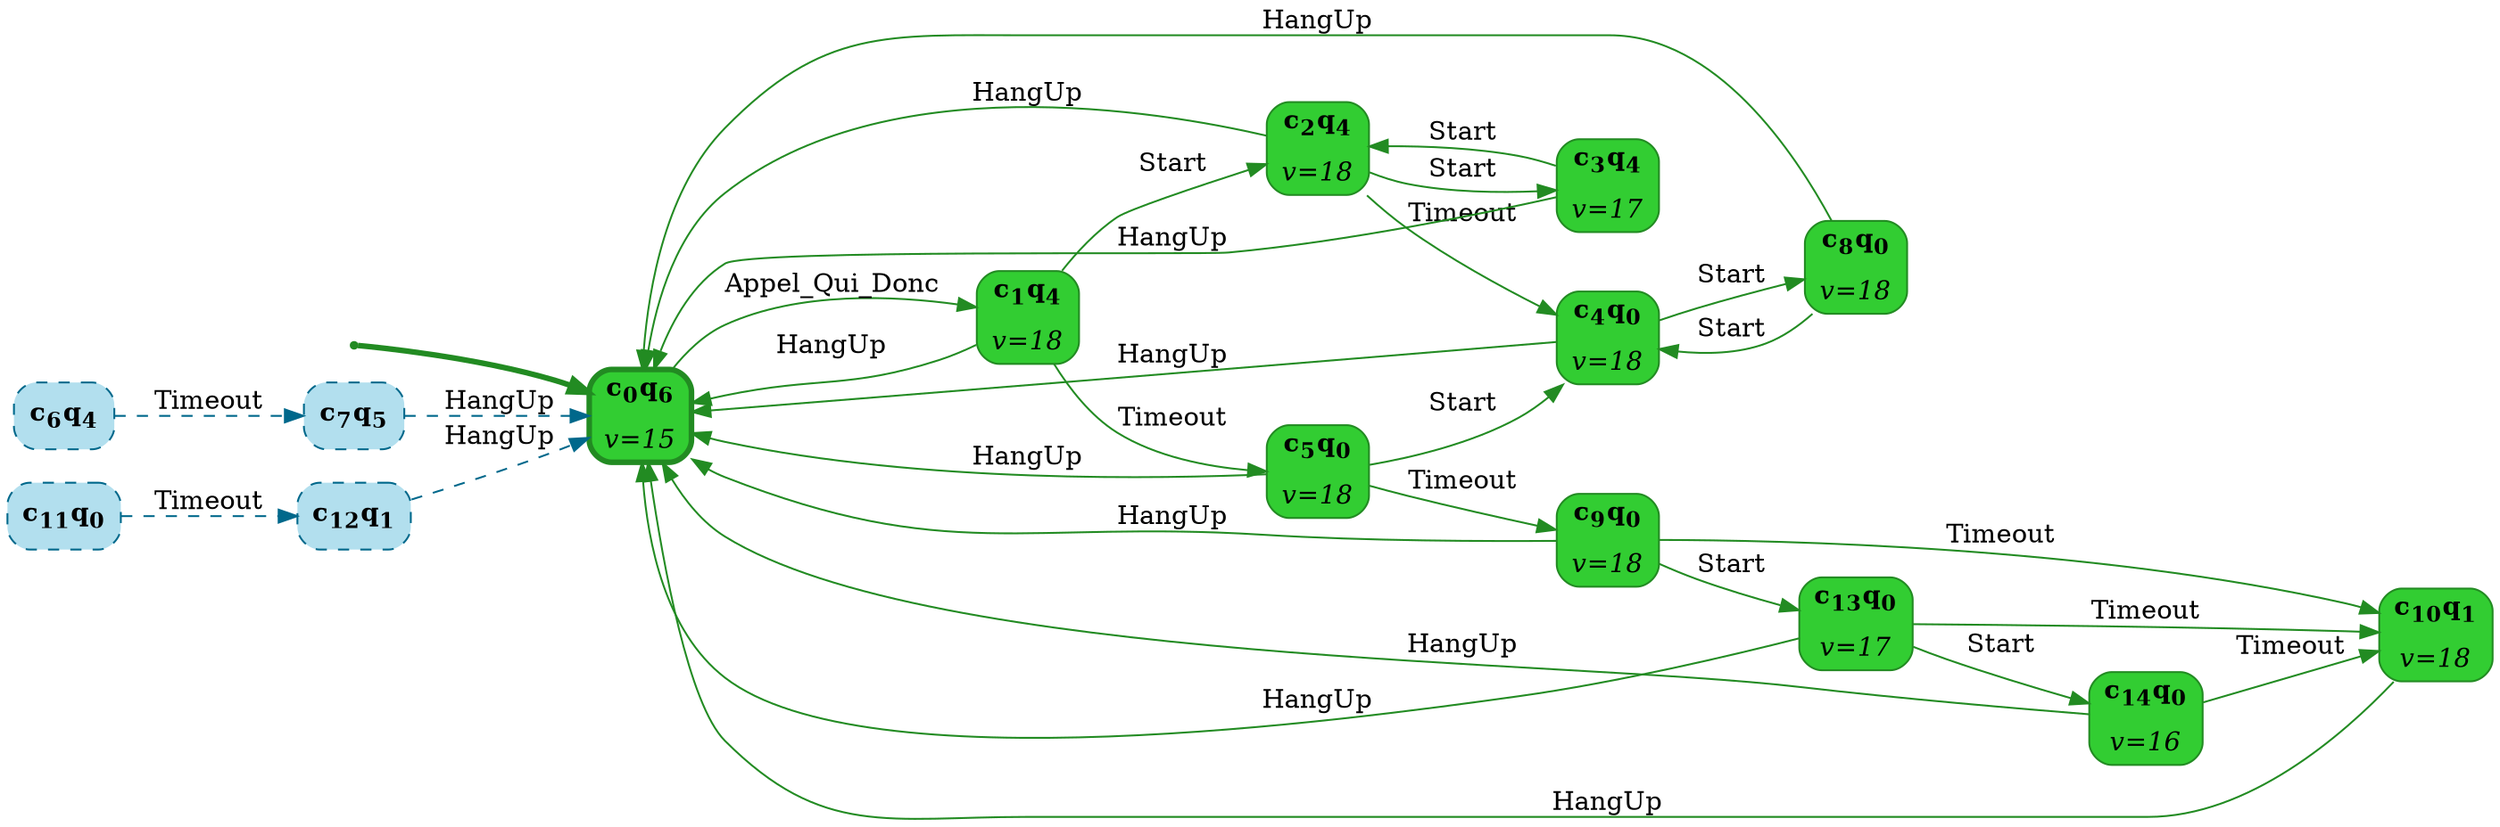 digraph g {

	rankdir="LR"

	__invisible__[shape="point", color="forestgreen"]
	c0q6[label=<<b>c<sub>0</sub>q<sub>6</sub></b><br/><br/><i>v=15</i>>, shape="box", style="rounded, filled", fillcolor="limegreen", color="forestgreen", penwidth=3] // Initial
	c1q4[label=<<b>c<sub>1</sub>q<sub>4</sub></b><br/><br/><i>v=18</i>>, shape="box", style="rounded, filled", fillcolor="limegreen", color="forestgreen"]
	c2q4[label=<<b>c<sub>2</sub>q<sub>4</sub></b><br/><br/><i>v=18</i>>, shape="box", style="rounded, filled", fillcolor="limegreen", color="forestgreen"]
	c4q0[label=<<b>c<sub>4</sub>q<sub>0</sub></b><br/><br/><i>v=18</i>>, shape="box", style="rounded, filled", fillcolor="limegreen", color="forestgreen"]
	c8q0[label=<<b>c<sub>8</sub>q<sub>0</sub></b><br/><br/><i>v=18</i>>, shape="box", style="rounded, filled", fillcolor="limegreen", color="forestgreen"]
	c3q4[label=<<b>c<sub>3</sub>q<sub>4</sub></b><br/><br/><i>v=17</i>>, shape="box", style="rounded, filled", fillcolor="limegreen", color="forestgreen"]
	c5q0[label=<<b>c<sub>5</sub>q<sub>0</sub></b><br/><br/><i>v=18</i>>, shape="box", style="rounded, filled", fillcolor="limegreen", color="forestgreen"]
	c9q0[label=<<b>c<sub>9</sub>q<sub>0</sub></b><br/><br/><i>v=18</i>>, shape="box", style="rounded, filled", fillcolor="limegreen", color="forestgreen"]
	c10q1[label=<<b>c<sub>10</sub>q<sub>1</sub></b><br/><br/><i>v=18</i>>, shape="box", style="rounded, filled", fillcolor="limegreen", color="forestgreen"]
	c13q0[label=<<b>c<sub>13</sub>q<sub>0</sub></b><br/><br/><i>v=17</i>>, shape="box", style="rounded, filled", fillcolor="limegreen", color="forestgreen"]
	c14q0[label=<<b>c<sub>14</sub>q<sub>0</sub></b><br/><br/><i>v=16</i>>, shape="box", style="rounded, filled", fillcolor="limegreen", color="forestgreen"]
	c6q4[label=<<b>c<sub>6</sub>q<sub>4</sub></b>>, shape="box", style="rounded, filled, dashed", fillcolor="lightblue2", color="deepskyblue4"]
	c7q5[label=<<b>c<sub>7</sub>q<sub>5</sub></b>>, shape="box", style="rounded, filled, dashed", fillcolor="lightblue2", color="deepskyblue4"]
	c11q0[label=<<b>c<sub>11</sub>q<sub>0</sub></b>>, shape="box", style="rounded, filled, dashed", fillcolor="lightblue2", color="deepskyblue4"]
	c12q1[label=<<b>c<sub>12</sub>q<sub>1</sub></b>>, shape="box", style="rounded, filled, dashed", fillcolor="lightblue2", color="deepskyblue4"]

	__invisible__ -> c0q6[penwidth=3, color="forestgreen"]
	c0q6 -> c1q4[label=<Appel_Qui_Donc>, color="forestgreen"]
	c1q4 -> c0q6[label=<HangUp>, color="forestgreen"]
	c1q4 -> c2q4[label=<Start>, color="forestgreen"]
	c2q4 -> c4q0[label=<Timeout>, color="forestgreen"]
	c4q0 -> c8q0[label=<Start>, color="forestgreen"]
	c8q0 -> c4q0[label=<Start>, color="forestgreen"]
	c8q0 -> c0q6[label=<HangUp>, color="forestgreen"]
	c4q0 -> c0q6[label=<HangUp>, color="forestgreen"]
	c2q4 -> c0q6[label=<HangUp>, color="forestgreen"]
	c2q4 -> c3q4[label=<Start>, color="forestgreen"]
	c3q4 -> c2q4[label=<Start>, color="forestgreen"]
	c3q4 -> c0q6[label=<HangUp>, color="forestgreen"]
	c1q4 -> c5q0[label=<Timeout>, color="forestgreen"]
	c5q0 -> c0q6[label=<HangUp>, color="forestgreen"]
	c5q0 -> c9q0[label=<Timeout>, color="forestgreen"]
	c9q0 -> c10q1[label=<Timeout>, color="forestgreen"]
	c10q1 -> c0q6[label=<HangUp>, color="forestgreen"]
	c9q0 -> c0q6[label=<HangUp>, color="forestgreen"]
	c9q0 -> c13q0[label=<Start>, color="forestgreen"]
	c13q0 -> c0q6[label=<HangUp>, color="forestgreen"]
	c13q0 -> c14q0[label=<Start>, color="forestgreen"]
	c14q0 -> c0q6[label=<HangUp>, color="forestgreen"]
	c14q0 -> c10q1[label=<Timeout>, color="forestgreen"]
	c13q0 -> c10q1[label=<Timeout>, color="forestgreen"]
	c5q0 -> c4q0[label=<Start>, color="forestgreen"]
	c6q4 -> c7q5[label=<Timeout>, color="deepskyblue4", style="dashed"]
	c11q0 -> c12q1[label=<Timeout>, color="deepskyblue4", style="dashed"]
	c7q5 -> c0q6[label=<HangUp>, color="deepskyblue4", style="dashed"]
	c12q1 -> c0q6[label=<HangUp>, color="deepskyblue4", style="dashed"]

}
